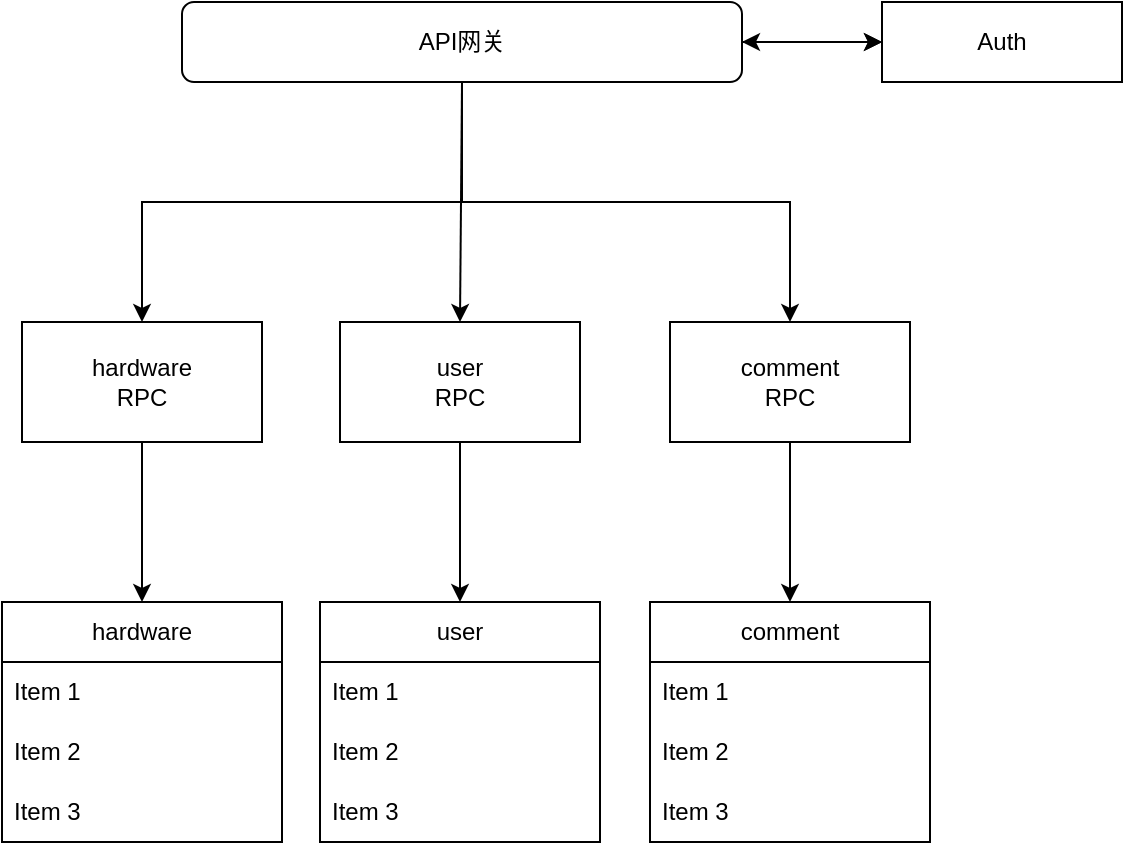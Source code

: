 <mxfile version="21.3.8" type="github">
  <diagram id="C5RBs43oDa-KdzZeNtuy" name="Page-1">
    <mxGraphModel dx="1050" dy="573" grid="1" gridSize="10" guides="1" tooltips="1" connect="1" arrows="1" fold="1" page="1" pageScale="1" pageWidth="827" pageHeight="1169" math="0" shadow="0">
      <root>
        <mxCell id="WIyWlLk6GJQsqaUBKTNV-0" />
        <mxCell id="WIyWlLk6GJQsqaUBKTNV-1" parent="WIyWlLk6GJQsqaUBKTNV-0" />
        <mxCell id="X_O1ksmUCttVMGzJreqS-4" value="" style="edgeStyle=orthogonalEdgeStyle;rounded=0;orthogonalLoop=1;jettySize=auto;html=1;entryX=0.5;entryY=0;entryDx=0;entryDy=0;" edge="1" parent="WIyWlLk6GJQsqaUBKTNV-1" source="WIyWlLk6GJQsqaUBKTNV-3" target="wGfuY0L1f4zVH9nWmZ6j-10">
          <mxGeometry relative="1" as="geometry">
            <mxPoint x="-10" y="100" as="targetPoint" />
            <Array as="points">
              <mxPoint x="310" y="180" />
              <mxPoint x="150" y="180" />
            </Array>
          </mxGeometry>
        </mxCell>
        <mxCell id="X_O1ksmUCttVMGzJreqS-12" value="" style="edgeStyle=orthogonalEdgeStyle;rounded=0;orthogonalLoop=1;jettySize=auto;html=1;" edge="1" parent="WIyWlLk6GJQsqaUBKTNV-1" source="WIyWlLk6GJQsqaUBKTNV-3" target="wGfuY0L1f4zVH9nWmZ6j-8">
          <mxGeometry relative="1" as="geometry" />
        </mxCell>
        <mxCell id="WIyWlLk6GJQsqaUBKTNV-3" value="API网关" style="rounded=1;whiteSpace=wrap;html=1;fontSize=12;glass=0;strokeWidth=1;shadow=0;" parent="WIyWlLk6GJQsqaUBKTNV-1" vertex="1">
          <mxGeometry x="170" y="80" width="280" height="40" as="geometry" />
        </mxCell>
        <mxCell id="wGfuY0L1f4zVH9nWmZ6j-7" value="" style="endArrow=classic;startArrow=classic;html=1;rounded=0;" parent="WIyWlLk6GJQsqaUBKTNV-1" source="WIyWlLk6GJQsqaUBKTNV-3" target="wGfuY0L1f4zVH9nWmZ6j-8" edge="1">
          <mxGeometry width="50" height="50" relative="1" as="geometry">
            <mxPoint x="390" y="320" as="sourcePoint" />
            <mxPoint x="580" y="100" as="targetPoint" />
            <Array as="points">
              <mxPoint x="490" y="100" />
            </Array>
          </mxGeometry>
        </mxCell>
        <mxCell id="wGfuY0L1f4zVH9nWmZ6j-8" value="Auth" style="rounded=0;whiteSpace=wrap;html=1;" parent="WIyWlLk6GJQsqaUBKTNV-1" vertex="1">
          <mxGeometry x="520" y="80" width="120" height="40" as="geometry" />
        </mxCell>
        <mxCell id="wGfuY0L1f4zVH9nWmZ6j-10" value="hardware&lt;br&gt;RPC" style="rounded=0;whiteSpace=wrap;html=1;" parent="WIyWlLk6GJQsqaUBKTNV-1" vertex="1">
          <mxGeometry x="90" y="240" width="120" height="60" as="geometry" />
        </mxCell>
        <mxCell id="wGfuY0L1f4zVH9nWmZ6j-11" value="user&lt;br&gt;RPC" style="rounded=0;whiteSpace=wrap;html=1;" parent="WIyWlLk6GJQsqaUBKTNV-1" vertex="1">
          <mxGeometry x="249" y="240" width="120" height="60" as="geometry" />
        </mxCell>
        <mxCell id="wGfuY0L1f4zVH9nWmZ6j-12" value="comment&lt;br&gt;RPC" style="rounded=0;whiteSpace=wrap;html=1;" parent="WIyWlLk6GJQsqaUBKTNV-1" vertex="1">
          <mxGeometry x="414" y="240" width="120" height="60" as="geometry" />
        </mxCell>
        <mxCell id="wGfuY0L1f4zVH9nWmZ6j-14" value="" style="endArrow=classic;html=1;rounded=0;exitX=0.5;exitY=1;exitDx=0;exitDy=0;" parent="WIyWlLk6GJQsqaUBKTNV-1" source="wGfuY0L1f4zVH9nWmZ6j-12" edge="1">
          <mxGeometry width="50" height="50" relative="1" as="geometry">
            <mxPoint x="470" y="300" as="sourcePoint" />
            <mxPoint x="474" y="380" as="targetPoint" />
          </mxGeometry>
        </mxCell>
        <mxCell id="wGfuY0L1f4zVH9nWmZ6j-16" value="" style="endArrow=classic;html=1;rounded=0;exitX=0.5;exitY=1;exitDx=0;exitDy=0;" parent="WIyWlLk6GJQsqaUBKTNV-1" source="wGfuY0L1f4zVH9nWmZ6j-11" edge="1">
          <mxGeometry width="50" height="50" relative="1" as="geometry">
            <mxPoint x="390" y="320" as="sourcePoint" />
            <mxPoint x="309" y="380" as="targetPoint" />
          </mxGeometry>
        </mxCell>
        <mxCell id="wGfuY0L1f4zVH9nWmZ6j-17" value="" style="endArrow=classic;html=1;rounded=0;exitX=0.5;exitY=1;exitDx=0;exitDy=0;" parent="WIyWlLk6GJQsqaUBKTNV-1" source="wGfuY0L1f4zVH9nWmZ6j-10" edge="1">
          <mxGeometry width="50" height="50" relative="1" as="geometry">
            <mxPoint x="390" y="320" as="sourcePoint" />
            <mxPoint x="150" y="380" as="targetPoint" />
          </mxGeometry>
        </mxCell>
        <mxCell id="wGfuY0L1f4zVH9nWmZ6j-19" value="user" style="swimlane;fontStyle=0;childLayout=stackLayout;horizontal=1;startSize=30;horizontalStack=0;resizeParent=1;resizeParentMax=0;resizeLast=0;collapsible=1;marginBottom=0;whiteSpace=wrap;html=1;" parent="WIyWlLk6GJQsqaUBKTNV-1" vertex="1">
          <mxGeometry x="239" y="380" width="140" height="120" as="geometry" />
        </mxCell>
        <mxCell id="wGfuY0L1f4zVH9nWmZ6j-20" value="Item 1" style="text;strokeColor=none;fillColor=none;align=left;verticalAlign=middle;spacingLeft=4;spacingRight=4;overflow=hidden;points=[[0,0.5],[1,0.5]];portConstraint=eastwest;rotatable=0;whiteSpace=wrap;html=1;" parent="wGfuY0L1f4zVH9nWmZ6j-19" vertex="1">
          <mxGeometry y="30" width="140" height="30" as="geometry" />
        </mxCell>
        <mxCell id="wGfuY0L1f4zVH9nWmZ6j-21" value="Item 2" style="text;strokeColor=none;fillColor=none;align=left;verticalAlign=middle;spacingLeft=4;spacingRight=4;overflow=hidden;points=[[0,0.5],[1,0.5]];portConstraint=eastwest;rotatable=0;whiteSpace=wrap;html=1;" parent="wGfuY0L1f4zVH9nWmZ6j-19" vertex="1">
          <mxGeometry y="60" width="140" height="30" as="geometry" />
        </mxCell>
        <mxCell id="wGfuY0L1f4zVH9nWmZ6j-22" value="Item 3" style="text;strokeColor=none;fillColor=none;align=left;verticalAlign=middle;spacingLeft=4;spacingRight=4;overflow=hidden;points=[[0,0.5],[1,0.5]];portConstraint=eastwest;rotatable=0;whiteSpace=wrap;html=1;" parent="wGfuY0L1f4zVH9nWmZ6j-19" vertex="1">
          <mxGeometry y="90" width="140" height="30" as="geometry" />
        </mxCell>
        <mxCell id="wGfuY0L1f4zVH9nWmZ6j-23" value="hardware" style="swimlane;fontStyle=0;childLayout=stackLayout;horizontal=1;startSize=30;horizontalStack=0;resizeParent=1;resizeParentMax=0;resizeLast=0;collapsible=1;marginBottom=0;whiteSpace=wrap;html=1;" parent="WIyWlLk6GJQsqaUBKTNV-1" vertex="1">
          <mxGeometry x="80" y="380" width="140" height="120" as="geometry">
            <mxRectangle x="80" y="380" width="60" height="30" as="alternateBounds" />
          </mxGeometry>
        </mxCell>
        <mxCell id="wGfuY0L1f4zVH9nWmZ6j-24" value="Item 1" style="text;strokeColor=none;fillColor=none;align=left;verticalAlign=middle;spacingLeft=4;spacingRight=4;overflow=hidden;points=[[0,0.5],[1,0.5]];portConstraint=eastwest;rotatable=0;whiteSpace=wrap;html=1;" parent="wGfuY0L1f4zVH9nWmZ6j-23" vertex="1">
          <mxGeometry y="30" width="140" height="30" as="geometry" />
        </mxCell>
        <mxCell id="wGfuY0L1f4zVH9nWmZ6j-25" value="Item 2" style="text;strokeColor=none;fillColor=none;align=left;verticalAlign=middle;spacingLeft=4;spacingRight=4;overflow=hidden;points=[[0,0.5],[1,0.5]];portConstraint=eastwest;rotatable=0;whiteSpace=wrap;html=1;" parent="wGfuY0L1f4zVH9nWmZ6j-23" vertex="1">
          <mxGeometry y="60" width="140" height="30" as="geometry" />
        </mxCell>
        <mxCell id="wGfuY0L1f4zVH9nWmZ6j-26" value="Item 3" style="text;strokeColor=none;fillColor=none;align=left;verticalAlign=middle;spacingLeft=4;spacingRight=4;overflow=hidden;points=[[0,0.5],[1,0.5]];portConstraint=eastwest;rotatable=0;whiteSpace=wrap;html=1;" parent="wGfuY0L1f4zVH9nWmZ6j-23" vertex="1">
          <mxGeometry y="90" width="140" height="30" as="geometry" />
        </mxCell>
        <mxCell id="wGfuY0L1f4zVH9nWmZ6j-27" value="comment" style="swimlane;fontStyle=0;childLayout=stackLayout;horizontal=1;startSize=30;horizontalStack=0;resizeParent=1;resizeParentMax=0;resizeLast=0;collapsible=1;marginBottom=0;whiteSpace=wrap;html=1;" parent="WIyWlLk6GJQsqaUBKTNV-1" vertex="1">
          <mxGeometry x="404" y="380" width="140" height="120" as="geometry" />
        </mxCell>
        <mxCell id="wGfuY0L1f4zVH9nWmZ6j-28" value="Item 1" style="text;strokeColor=none;fillColor=none;align=left;verticalAlign=middle;spacingLeft=4;spacingRight=4;overflow=hidden;points=[[0,0.5],[1,0.5]];portConstraint=eastwest;rotatable=0;whiteSpace=wrap;html=1;" parent="wGfuY0L1f4zVH9nWmZ6j-27" vertex="1">
          <mxGeometry y="30" width="140" height="30" as="geometry" />
        </mxCell>
        <mxCell id="wGfuY0L1f4zVH9nWmZ6j-29" value="Item 2" style="text;strokeColor=none;fillColor=none;align=left;verticalAlign=middle;spacingLeft=4;spacingRight=4;overflow=hidden;points=[[0,0.5],[1,0.5]];portConstraint=eastwest;rotatable=0;whiteSpace=wrap;html=1;" parent="wGfuY0L1f4zVH9nWmZ6j-27" vertex="1">
          <mxGeometry y="60" width="140" height="30" as="geometry" />
        </mxCell>
        <mxCell id="wGfuY0L1f4zVH9nWmZ6j-30" value="Item 3" style="text;strokeColor=none;fillColor=none;align=left;verticalAlign=middle;spacingLeft=4;spacingRight=4;overflow=hidden;points=[[0,0.5],[1,0.5]];portConstraint=eastwest;rotatable=0;whiteSpace=wrap;html=1;" parent="wGfuY0L1f4zVH9nWmZ6j-27" vertex="1">
          <mxGeometry y="90" width="140" height="30" as="geometry" />
        </mxCell>
        <mxCell id="X_O1ksmUCttVMGzJreqS-13" value="" style="endArrow=classic;html=1;rounded=0;" edge="1" parent="WIyWlLk6GJQsqaUBKTNV-1" target="wGfuY0L1f4zVH9nWmZ6j-12">
          <mxGeometry width="50" height="50" relative="1" as="geometry">
            <mxPoint x="310" y="180" as="sourcePoint" />
            <mxPoint x="440" y="270" as="targetPoint" />
            <Array as="points">
              <mxPoint x="474" y="180" />
            </Array>
          </mxGeometry>
        </mxCell>
        <mxCell id="X_O1ksmUCttVMGzJreqS-14" value="" style="endArrow=classic;html=1;rounded=0;entryX=0.5;entryY=0;entryDx=0;entryDy=0;" edge="1" parent="WIyWlLk6GJQsqaUBKTNV-1" target="wGfuY0L1f4zVH9nWmZ6j-11">
          <mxGeometry width="50" height="50" relative="1" as="geometry">
            <mxPoint x="310" y="120" as="sourcePoint" />
            <mxPoint x="440" y="270" as="targetPoint" />
          </mxGeometry>
        </mxCell>
      </root>
    </mxGraphModel>
  </diagram>
</mxfile>

